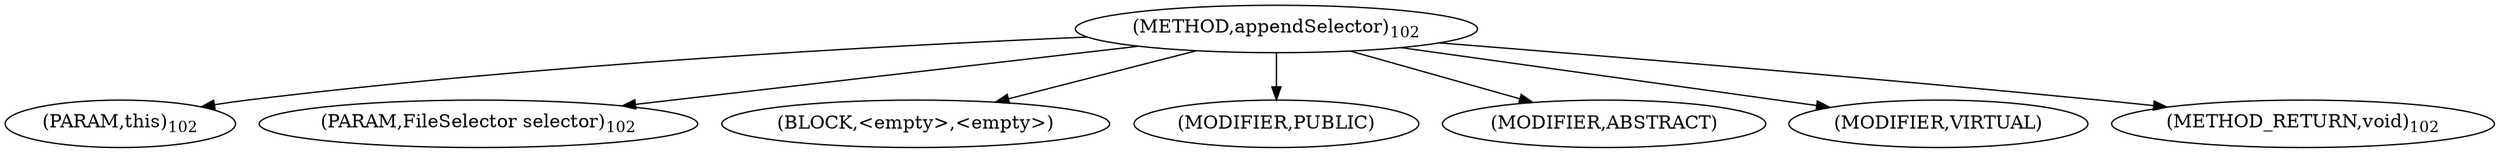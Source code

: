 digraph "appendSelector" {  
"58" [label = <(METHOD,appendSelector)<SUB>102</SUB>> ]
"59" [label = <(PARAM,this)<SUB>102</SUB>> ]
"60" [label = <(PARAM,FileSelector selector)<SUB>102</SUB>> ]
"61" [label = <(BLOCK,&lt;empty&gt;,&lt;empty&gt;)> ]
"62" [label = <(MODIFIER,PUBLIC)> ]
"63" [label = <(MODIFIER,ABSTRACT)> ]
"64" [label = <(MODIFIER,VIRTUAL)> ]
"65" [label = <(METHOD_RETURN,void)<SUB>102</SUB>> ]
  "58" -> "59" 
  "58" -> "60" 
  "58" -> "61" 
  "58" -> "62" 
  "58" -> "63" 
  "58" -> "64" 
  "58" -> "65" 
}
